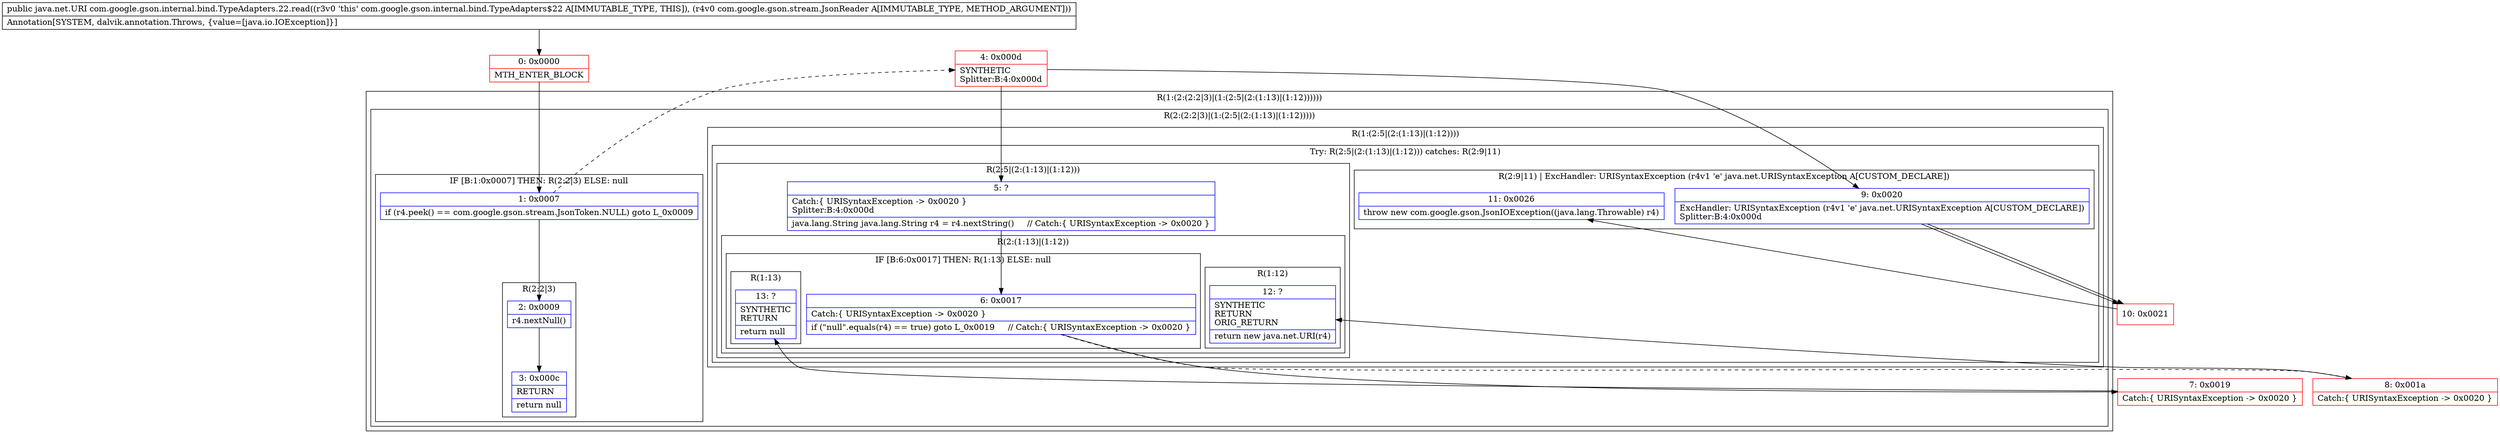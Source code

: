 digraph "CFG forcom.google.gson.internal.bind.TypeAdapters.22.read(Lcom\/google\/gson\/stream\/JsonReader;)Ljava\/net\/URI;" {
subgraph cluster_Region_476572460 {
label = "R(1:(2:(2:2|3)|(1:(2:5|(2:(1:13)|(1:12))))))";
node [shape=record,color=blue];
subgraph cluster_Region_1128952034 {
label = "R(2:(2:2|3)|(1:(2:5|(2:(1:13)|(1:12)))))";
node [shape=record,color=blue];
subgraph cluster_IfRegion_1174389375 {
label = "IF [B:1:0x0007] THEN: R(2:2|3) ELSE: null";
node [shape=record,color=blue];
Node_1 [shape=record,label="{1\:\ 0x0007|if (r4.peek() == com.google.gson.stream.JsonToken.NULL) goto L_0x0009\l}"];
subgraph cluster_Region_885410628 {
label = "R(2:2|3)";
node [shape=record,color=blue];
Node_2 [shape=record,label="{2\:\ 0x0009|r4.nextNull()\l}"];
Node_3 [shape=record,label="{3\:\ 0x000c|RETURN\l|return null\l}"];
}
}
subgraph cluster_Region_391899259 {
label = "R(1:(2:5|(2:(1:13)|(1:12))))";
node [shape=record,color=blue];
subgraph cluster_TryCatchRegion_126240530 {
label = "Try: R(2:5|(2:(1:13)|(1:12))) catches: R(2:9|11)";
node [shape=record,color=blue];
subgraph cluster_Region_1822208442 {
label = "R(2:5|(2:(1:13)|(1:12)))";
node [shape=record,color=blue];
Node_5 [shape=record,label="{5\:\ ?|Catch:\{ URISyntaxException \-\> 0x0020 \}\lSplitter:B:4:0x000d\l|java.lang.String java.lang.String r4 = r4.nextString()     \/\/ Catch:\{ URISyntaxException \-\> 0x0020 \}\l}"];
subgraph cluster_Region_1020367271 {
label = "R(2:(1:13)|(1:12))";
node [shape=record,color=blue];
subgraph cluster_IfRegion_666094037 {
label = "IF [B:6:0x0017] THEN: R(1:13) ELSE: null";
node [shape=record,color=blue];
Node_6 [shape=record,label="{6\:\ 0x0017|Catch:\{ URISyntaxException \-\> 0x0020 \}\l|if (\"null\".equals(r4) == true) goto L_0x0019     \/\/ Catch:\{ URISyntaxException \-\> 0x0020 \}\l}"];
subgraph cluster_Region_986411282 {
label = "R(1:13)";
node [shape=record,color=blue];
Node_13 [shape=record,label="{13\:\ ?|SYNTHETIC\lRETURN\l|return null\l}"];
}
}
subgraph cluster_Region_995254106 {
label = "R(1:12)";
node [shape=record,color=blue];
Node_12 [shape=record,label="{12\:\ ?|SYNTHETIC\lRETURN\lORIG_RETURN\l|return new java.net.URI(r4)\l}"];
}
}
}
subgraph cluster_Region_1914396160 {
label = "R(2:9|11) | ExcHandler: URISyntaxException (r4v1 'e' java.net.URISyntaxException A[CUSTOM_DECLARE])\l";
node [shape=record,color=blue];
Node_9 [shape=record,label="{9\:\ 0x0020|ExcHandler: URISyntaxException (r4v1 'e' java.net.URISyntaxException A[CUSTOM_DECLARE])\lSplitter:B:4:0x000d\l}"];
Node_11 [shape=record,label="{11\:\ 0x0026|throw new com.google.gson.JsonIOException((java.lang.Throwable) r4)\l}"];
}
}
}
}
}
subgraph cluster_Region_1914396160 {
label = "R(2:9|11) | ExcHandler: URISyntaxException (r4v1 'e' java.net.URISyntaxException A[CUSTOM_DECLARE])\l";
node [shape=record,color=blue];
Node_9 [shape=record,label="{9\:\ 0x0020|ExcHandler: URISyntaxException (r4v1 'e' java.net.URISyntaxException A[CUSTOM_DECLARE])\lSplitter:B:4:0x000d\l}"];
Node_11 [shape=record,label="{11\:\ 0x0026|throw new com.google.gson.JsonIOException((java.lang.Throwable) r4)\l}"];
}
Node_0 [shape=record,color=red,label="{0\:\ 0x0000|MTH_ENTER_BLOCK\l}"];
Node_4 [shape=record,color=red,label="{4\:\ 0x000d|SYNTHETIC\lSplitter:B:4:0x000d\l}"];
Node_7 [shape=record,color=red,label="{7\:\ 0x0019|Catch:\{ URISyntaxException \-\> 0x0020 \}\l}"];
Node_8 [shape=record,color=red,label="{8\:\ 0x001a|Catch:\{ URISyntaxException \-\> 0x0020 \}\l}"];
Node_10 [shape=record,color=red,label="{10\:\ 0x0021}"];
MethodNode[shape=record,label="{public java.net.URI com.google.gson.internal.bind.TypeAdapters.22.read((r3v0 'this' com.google.gson.internal.bind.TypeAdapters$22 A[IMMUTABLE_TYPE, THIS]), (r4v0 com.google.gson.stream.JsonReader A[IMMUTABLE_TYPE, METHOD_ARGUMENT]))  | Annotation[SYSTEM, dalvik.annotation.Throws, \{value=[java.io.IOException]\}]\l}"];
MethodNode -> Node_0;
Node_1 -> Node_2;
Node_1 -> Node_4[style=dashed];
Node_2 -> Node_3;
Node_5 -> Node_6;
Node_6 -> Node_7;
Node_6 -> Node_8[style=dashed];
Node_9 -> Node_10;
Node_9 -> Node_10;
Node_0 -> Node_1;
Node_4 -> Node_5;
Node_4 -> Node_9;
Node_7 -> Node_13;
Node_8 -> Node_12;
Node_10 -> Node_11;
}

